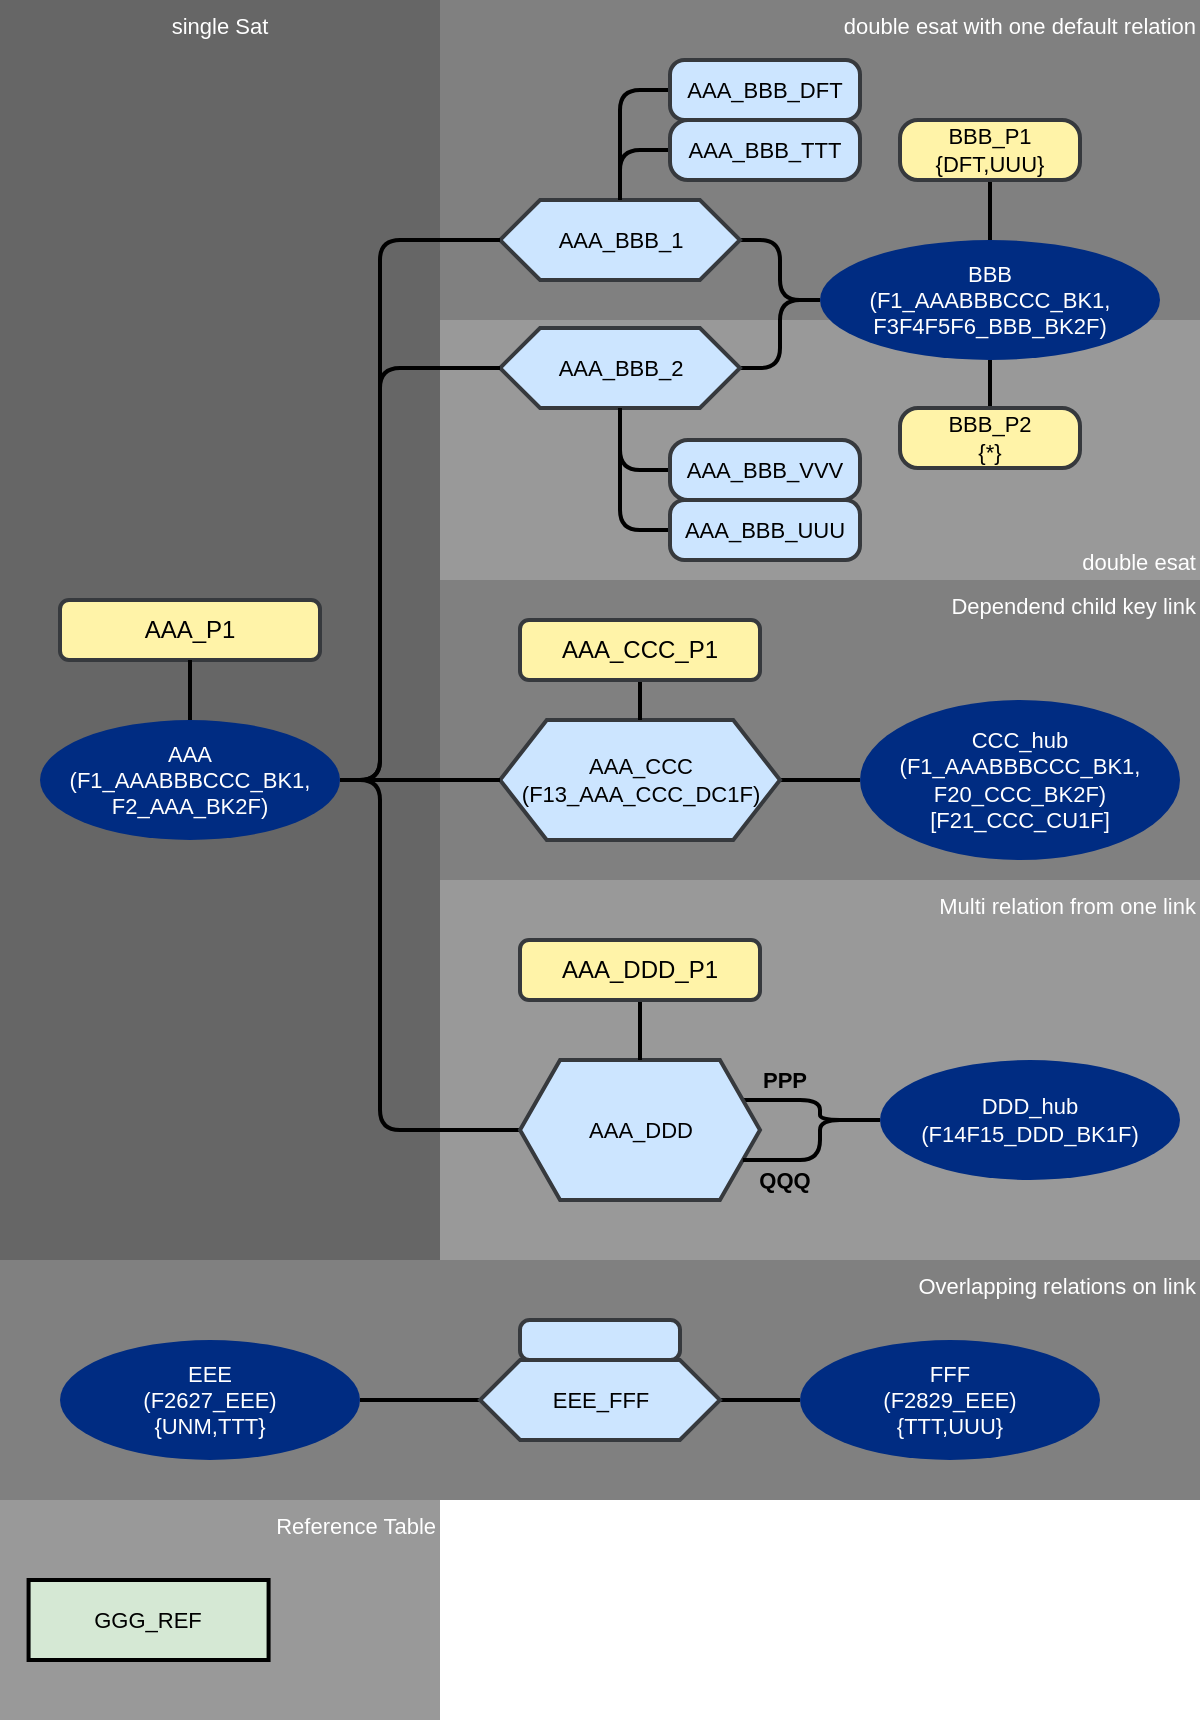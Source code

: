<mxfile version="21.6.1" type="device">
  <diagram name="Seite-1" id="XlhNs0TyI_9xgu4hfG8v">
    <mxGraphModel dx="1356" dy="868" grid="1" gridSize="10" guides="1" tooltips="1" connect="1" arrows="1" fold="1" page="1" pageScale="1" pageWidth="1169" pageHeight="827" math="0" shadow="0">
      <root>
        <mxCell id="0" />
        <mxCell id="4QULH8YT1BLBHV-vifYP-7" value="Areas" parent="0" />
        <mxCell id="4QULH8YT1BLBHV-vifYP-8" value="single Sat" style="rounded=0;whiteSpace=wrap;html=1;fontFamily=Helvetica;fontSize=11;fontColor=#FFFFFF;fillColor=#666666;verticalAlign=top;strokeColor=none;" parent="4QULH8YT1BLBHV-vifYP-7" vertex="1">
          <mxGeometry x="250" y="210" width="220" height="630" as="geometry" />
        </mxCell>
        <mxCell id="4QULH8YT1BLBHV-vifYP-15" value="double esat with one default relation" style="rounded=0;whiteSpace=wrap;html=1;fontFamily=Helvetica;fontSize=11;fontColor=#FFFFFF;fillColor=#808080;verticalAlign=top;align=right;strokeColor=none;" parent="4QULH8YT1BLBHV-vifYP-7" vertex="1">
          <mxGeometry x="470" y="210" width="380" height="160" as="geometry" />
        </mxCell>
        <mxCell id="4QULH8YT1BLBHV-vifYP-26" value="double esat" style="rounded=0;whiteSpace=wrap;html=1;fontFamily=Helvetica;fontSize=11;fontColor=#FFFFFF;fillColor=#999999;verticalAlign=bottom;strokeColor=none;align=right;" parent="4QULH8YT1BLBHV-vifYP-7" vertex="1">
          <mxGeometry x="470" y="370" width="380" height="130" as="geometry" />
        </mxCell>
        <mxCell id="4QULH8YT1BLBHV-vifYP-47" value="Multi relation from one link" style="rounded=0;whiteSpace=wrap;html=1;fontFamily=Helvetica;fontSize=11;fontColor=#FFFFFF;fillColor=#999999;verticalAlign=top;strokeColor=none;align=right;" parent="4QULH8YT1BLBHV-vifYP-7" vertex="1">
          <mxGeometry x="470" y="650" width="380" height="190" as="geometry" />
        </mxCell>
        <mxCell id="4QULH8YT1BLBHV-vifYP-76" value="Dependend child key link" style="rounded=0;whiteSpace=wrap;html=1;fontFamily=Helvetica;fontSize=11;fontColor=#FFFFFF;fillColor=#808080;verticalAlign=top;strokeColor=none;align=right;" parent="4QULH8YT1BLBHV-vifYP-7" vertex="1">
          <mxGeometry x="470" y="500" width="380" height="150" as="geometry" />
        </mxCell>
        <mxCell id="4QULH8YT1BLBHV-vifYP-82" value="Reference Table" style="rounded=0;whiteSpace=wrap;html=1;fontFamily=Helvetica;fontSize=11;fontColor=#FFFFFF;fillColor=#999999;verticalAlign=top;strokeColor=none;align=right;" parent="4QULH8YT1BLBHV-vifYP-7" vertex="1">
          <mxGeometry x="250" y="960" width="220" height="110" as="geometry" />
        </mxCell>
        <mxCell id="4QULH8YT1BLBHV-vifYP-83" value="GGG_REF" style="rounded=0;whiteSpace=wrap;html=1;strokeColor=#000000;strokeWidth=2;fillColor=#d5e8d4;fontFamily=Helvetica;fontSize=11;fontColor=default;" parent="4QULH8YT1BLBHV-vifYP-7" vertex="1">
          <mxGeometry x="264.29" y="1000" width="120" height="40" as="geometry" />
        </mxCell>
        <mxCell id="5us2wappvfQ8N61a4M51-3" value="Overlapping relations on link" style="rounded=0;whiteSpace=wrap;html=1;fontFamily=Helvetica;fontSize=11;fontColor=#FFFFFF;fillColor=#808080;verticalAlign=top;strokeColor=none;align=right;" vertex="1" parent="4QULH8YT1BLBHV-vifYP-7">
          <mxGeometry x="250" y="840" width="600" height="120" as="geometry" />
        </mxCell>
        <mxCell id="1" value="Main Model" parent="0" />
        <mxCell id="4QULH8YT1BLBHV-vifYP-1" value="AAA&lt;br&gt;(F1_AAABBBCCC_BK1,&lt;br&gt;F2_AAA_BK2F)" style="strokeWidth=2;html=1;shape=mxgraph.flowchart.start_1;whiteSpace=wrap;strokeColor=none;fontColor=#ffffff;fillColor=#002C82;fontFamily=Helvetica;fontSize=11;" parent="1" vertex="1">
          <mxGeometry x="270" y="570" width="150" height="60" as="geometry" />
        </mxCell>
        <mxCell id="4QULH8YT1BLBHV-vifYP-2" value="AAA_P1" style="rounded=1;whiteSpace=wrap;html=1;strokeColor=#36393d;fillColor=#FFF3A8;strokeWidth=2;" parent="1" vertex="1">
          <mxGeometry x="280" y="510" width="130" height="30" as="geometry" />
        </mxCell>
        <mxCell id="4QULH8YT1BLBHV-vifYP-4" style="edgeStyle=orthogonalEdgeStyle;rounded=1;orthogonalLoop=1;jettySize=auto;html=1;endArrow=none;endFill=0;jumpStyle=none;strokeWidth=2;" parent="1" source="4QULH8YT1BLBHV-vifYP-2" target="4QULH8YT1BLBHV-vifYP-1" edge="1">
          <mxGeometry relative="1" as="geometry">
            <mxPoint x="70" y="240" as="sourcePoint" />
            <mxPoint x="160" y="380" as="targetPoint" />
          </mxGeometry>
        </mxCell>
        <mxCell id="4QULH8YT1BLBHV-vifYP-16" value="BBB&lt;br&gt;(F1_AAABBBCCC_BK1,&lt;br style=&quot;border-color: var(--border-color);&quot;&gt;F3F4F5F6_BBB_BK2F)" style="strokeWidth=2;html=1;shape=mxgraph.flowchart.start_1;whiteSpace=wrap;strokeColor=none;fontColor=#ffffff;fillColor=#002C82;fontFamily=Helvetica;fontSize=11;" parent="1" vertex="1">
          <mxGeometry x="660" y="330" width="170" height="60" as="geometry" />
        </mxCell>
        <mxCell id="4QULH8YT1BLBHV-vifYP-17" style="edgeStyle=orthogonalEdgeStyle;shape=connector;rounded=1;jumpStyle=none;orthogonalLoop=1;jettySize=auto;html=1;labelBackgroundColor=default;strokeColor=default;strokeWidth=2;fontFamily=Helvetica;fontSize=11;fontColor=default;endArrow=none;endFill=0;" parent="1" source="4QULH8YT1BLBHV-vifYP-18" target="4QULH8YT1BLBHV-vifYP-16" edge="1">
          <mxGeometry relative="1" as="geometry">
            <mxPoint x="660" y="330" as="targetPoint" />
          </mxGeometry>
        </mxCell>
        <mxCell id="4QULH8YT1BLBHV-vifYP-18" value="AAA_BBB_1" style="verticalLabelPosition=middle;verticalAlign=middle;html=1;shape=hexagon;perimeter=hexagonPerimeter2;arcSize=6;size=0.167;fillColor=#cce5ff;strokeColor=#36393d;strokeWidth=2;fontFamily=Helvetica;fontSize=11;fontColor=default;labelPosition=center;align=center;" parent="1" vertex="1">
          <mxGeometry x="500" y="310" width="120" height="40" as="geometry" />
        </mxCell>
        <mxCell id="4QULH8YT1BLBHV-vifYP-19" style="edgeStyle=orthogonalEdgeStyle;shape=connector;rounded=1;jumpStyle=none;orthogonalLoop=1;jettySize=auto;html=1;labelBackgroundColor=default;strokeColor=default;strokeWidth=2;fontFamily=Helvetica;fontSize=11;fontColor=default;endArrow=none;endFill=0;" parent="1" source="4QULH8YT1BLBHV-vifYP-1" target="4QULH8YT1BLBHV-vifYP-18" edge="1">
          <mxGeometry relative="1" as="geometry">
            <mxPoint x="450" y="330" as="sourcePoint" />
            <Array as="points">
              <mxPoint x="440" y="600" />
              <mxPoint x="440" y="330" />
            </Array>
          </mxGeometry>
        </mxCell>
        <mxCell id="4QULH8YT1BLBHV-vifYP-22" style="edgeStyle=orthogonalEdgeStyle;shape=connector;rounded=1;jumpStyle=none;orthogonalLoop=1;jettySize=auto;html=1;labelBackgroundColor=default;strokeColor=default;strokeWidth=2;fontFamily=Helvetica;fontSize=11;fontColor=default;endArrow=none;endFill=0;exitX=0;exitY=0.5;exitDx=0;exitDy=0;" parent="1" source="4QULH8YT1BLBHV-vifYP-21" target="4QULH8YT1BLBHV-vifYP-18" edge="1">
          <mxGeometry relative="1" as="geometry" />
        </mxCell>
        <mxCell id="4QULH8YT1BLBHV-vifYP-21" value="AAA_BBB_DFT" style="rounded=1;whiteSpace=wrap;html=1;strokeColor=#36393d;fillColor=#cce5ff;strokeWidth=2;fontSize=11;arcSize=24;" parent="1" vertex="1">
          <mxGeometry x="585" y="240" width="95" height="30" as="geometry" />
        </mxCell>
        <mxCell id="4QULH8YT1BLBHV-vifYP-25" style="shape=connector;rounded=1;jumpStyle=none;orthogonalLoop=1;jettySize=auto;html=1;labelBackgroundColor=default;strokeColor=default;strokeWidth=2;fontFamily=Helvetica;fontSize=11;fontColor=default;endArrow=none;endFill=0;edgeStyle=orthogonalEdgeStyle;" parent="1" source="4QULH8YT1BLBHV-vifYP-23" target="4QULH8YT1BLBHV-vifYP-18" edge="1">
          <mxGeometry relative="1" as="geometry">
            <Array as="points">
              <mxPoint x="560" y="285" />
            </Array>
          </mxGeometry>
        </mxCell>
        <mxCell id="4QULH8YT1BLBHV-vifYP-23" value="AAA_BBB_TTT" style="rounded=1;whiteSpace=wrap;html=1;strokeColor=#36393d;fillColor=#cce5ff;strokeWidth=2;fontSize=11;arcSize=30;" parent="1" vertex="1">
          <mxGeometry x="585" y="270" width="95" height="30" as="geometry" />
        </mxCell>
        <mxCell id="4QULH8YT1BLBHV-vifYP-28" style="edgeStyle=orthogonalEdgeStyle;shape=connector;rounded=1;jumpStyle=none;orthogonalLoop=1;jettySize=auto;html=1;labelBackgroundColor=default;strokeColor=default;strokeWidth=2;fontFamily=Helvetica;fontSize=11;fontColor=default;endArrow=none;endFill=0;entryX=0;entryY=0.5;entryDx=0;entryDy=0;entryPerimeter=0;" parent="1" source="4QULH8YT1BLBHV-vifYP-29" target="4QULH8YT1BLBHV-vifYP-16" edge="1">
          <mxGeometry relative="1" as="geometry">
            <mxPoint x="660" y="410" as="targetPoint" />
          </mxGeometry>
        </mxCell>
        <mxCell id="4QULH8YT1BLBHV-vifYP-29" value="AAA_BBB_2" style="verticalLabelPosition=middle;verticalAlign=middle;html=1;shape=hexagon;perimeter=hexagonPerimeter2;arcSize=6;size=0.167;fillColor=#cce5ff;strokeColor=#36393d;strokeWidth=2;fontFamily=Helvetica;fontSize=11;fontColor=default;labelPosition=center;align=center;" parent="1" vertex="1">
          <mxGeometry x="500" y="374" width="120" height="40" as="geometry" />
        </mxCell>
        <mxCell id="4QULH8YT1BLBHV-vifYP-30" style="edgeStyle=orthogonalEdgeStyle;shape=connector;rounded=1;jumpStyle=none;orthogonalLoop=1;jettySize=auto;html=1;labelBackgroundColor=default;strokeColor=default;strokeWidth=2;fontFamily=Helvetica;fontSize=11;fontColor=default;endArrow=none;endFill=0;" parent="1" source="4QULH8YT1BLBHV-vifYP-1" target="4QULH8YT1BLBHV-vifYP-29" edge="1">
          <mxGeometry relative="1" as="geometry">
            <mxPoint x="450" y="410" as="sourcePoint" />
            <Array as="points">
              <mxPoint x="440" y="600" />
              <mxPoint x="440" y="394" />
            </Array>
          </mxGeometry>
        </mxCell>
        <mxCell id="4QULH8YT1BLBHV-vifYP-43" value="PPP" style="edgeStyle=orthogonalEdgeStyle;shape=connector;rounded=1;jumpStyle=none;orthogonalLoop=1;jettySize=auto;html=1;entryX=0;entryY=0.5;entryDx=0;entryDy=0;entryPerimeter=0;labelBackgroundColor=none;strokeColor=default;strokeWidth=2;fontFamily=Helvetica;fontSize=11;fontColor=default;endArrow=none;endFill=0;exitX=1;exitY=0.25;exitDx=0;exitDy=0;fontStyle=1" parent="1" source="4QULH8YT1BLBHV-vifYP-40" target="4QULH8YT1BLBHV-vifYP-41" edge="1">
          <mxGeometry x="-0.463" y="10" relative="1" as="geometry">
            <mxPoint as="offset" />
          </mxGeometry>
        </mxCell>
        <mxCell id="4QULH8YT1BLBHV-vifYP-45" style="edgeStyle=elbowEdgeStyle;shape=connector;rounded=1;jumpStyle=none;orthogonalLoop=1;jettySize=auto;html=1;labelBackgroundColor=default;strokeColor=default;strokeWidth=2;fontFamily=Helvetica;fontSize=11;fontColor=default;endArrow=none;endFill=0;entryX=1;entryY=0.5;entryDx=0;entryDy=0;entryPerimeter=0;" parent="1" source="4QULH8YT1BLBHV-vifYP-40" target="4QULH8YT1BLBHV-vifYP-1" edge="1">
          <mxGeometry relative="1" as="geometry">
            <mxPoint x="452.86" y="640" as="targetPoint" />
            <Array as="points">
              <mxPoint x="440" y="640" />
            </Array>
          </mxGeometry>
        </mxCell>
        <mxCell id="4QULH8YT1BLBHV-vifYP-40" value="AAA_DDD" style="verticalLabelPosition=middle;verticalAlign=middle;html=1;shape=hexagon;perimeter=hexagonPerimeter2;arcSize=6;size=0.167;fillColor=#cce5ff;strokeColor=#36393d;strokeWidth=2;fontFamily=Helvetica;fontSize=11;fontColor=default;labelPosition=center;align=center;" parent="1" vertex="1">
          <mxGeometry x="510" y="740" width="120" height="70" as="geometry" />
        </mxCell>
        <mxCell id="4QULH8YT1BLBHV-vifYP-41" value="DDD_hub&lt;br&gt;(F14F15_DDD_BK1F)" style="strokeWidth=2;html=1;shape=mxgraph.flowchart.start_1;whiteSpace=wrap;strokeColor=none;fontColor=#ffffff;fillColor=#002C82;fontFamily=Helvetica;fontSize=11;" parent="1" vertex="1">
          <mxGeometry x="690" y="740" width="150" height="60" as="geometry" />
        </mxCell>
        <mxCell id="4QULH8YT1BLBHV-vifYP-81" style="edgeStyle=orthogonalEdgeStyle;shape=connector;rounded=1;jumpStyle=none;orthogonalLoop=1;jettySize=auto;html=1;labelBackgroundColor=default;strokeColor=default;strokeWidth=2;fontFamily=Helvetica;fontSize=11;fontColor=default;endArrow=none;endFill=0;" parent="1" source="4QULH8YT1BLBHV-vifYP-77" target="4QULH8YT1BLBHV-vifYP-78" edge="1">
          <mxGeometry relative="1" as="geometry" />
        </mxCell>
        <mxCell id="4QULH8YT1BLBHV-vifYP-77" value="CCC_hub&lt;br&gt;(F1_AAABBBCCC_BK1,&lt;br&gt;F20_CCC_BK2F)&lt;br&gt;[F21_CCC_CU1F]" style="strokeWidth=2;html=1;shape=mxgraph.flowchart.start_1;whiteSpace=wrap;strokeColor=none;fontColor=#ffffff;fillColor=#002C82;fontFamily=Helvetica;fontSize=11;" parent="1" vertex="1">
          <mxGeometry x="680" y="560" width="160" height="80" as="geometry" />
        </mxCell>
        <mxCell id="4QULH8YT1BLBHV-vifYP-78" value="AAA_CCC&lt;br&gt;(F13_AAA_CCC_DC1F)" style="verticalLabelPosition=middle;verticalAlign=middle;html=1;shape=hexagon;perimeter=hexagonPerimeter2;arcSize=6;size=0.167;fillColor=#cce5ff;strokeColor=#36393d;strokeWidth=2;fontFamily=Helvetica;fontSize=11;fontColor=default;labelPosition=center;align=center;" parent="1" vertex="1">
          <mxGeometry x="500" y="570" width="140" height="60" as="geometry" />
        </mxCell>
        <mxCell id="4QULH8YT1BLBHV-vifYP-79" style="edgeStyle=elbowEdgeStyle;shape=connector;rounded=1;jumpStyle=none;orthogonalLoop=1;jettySize=auto;html=1;entryX=0;entryY=0.5;entryDx=0;entryDy=0;labelBackgroundColor=default;strokeColor=default;strokeWidth=2;fontFamily=Helvetica;fontSize=11;fontColor=default;endArrow=none;endFill=0;" parent="1" target="4QULH8YT1BLBHV-vifYP-78" edge="1">
          <mxGeometry relative="1" as="geometry">
            <mxPoint x="420" y="600" as="sourcePoint" />
            <mxPoint x="523" y="800" as="targetPoint" />
            <Array as="points">
              <mxPoint x="440" y="570" />
            </Array>
          </mxGeometry>
        </mxCell>
        <mxCell id="n3daLleqbwvh_uXPeiJ--3" style="edgeStyle=orthogonalEdgeStyle;shape=connector;rounded=1;jumpStyle=none;orthogonalLoop=1;jettySize=auto;html=1;labelBackgroundColor=default;strokeColor=default;strokeWidth=2;fontFamily=Helvetica;fontSize=11;fontColor=default;endArrow=none;endFill=0;exitX=0;exitY=0.5;exitDx=0;exitDy=0;" parent="1" source="n3daLleqbwvh_uXPeiJ--1" target="4QULH8YT1BLBHV-vifYP-29" edge="1">
          <mxGeometry relative="1" as="geometry">
            <Array as="points" />
          </mxGeometry>
        </mxCell>
        <mxCell id="n3daLleqbwvh_uXPeiJ--1" value="AAA_BBB_UUU" style="rounded=1;whiteSpace=wrap;html=1;strokeColor=#36393d;fillColor=#cce5ff;strokeWidth=2;fontSize=11;arcSize=24;" parent="1" vertex="1">
          <mxGeometry x="585" y="460" width="95" height="30" as="geometry" />
        </mxCell>
        <mxCell id="n3daLleqbwvh_uXPeiJ--4" style="edgeStyle=orthogonalEdgeStyle;shape=connector;rounded=1;jumpStyle=none;orthogonalLoop=1;jettySize=auto;html=1;labelBackgroundColor=default;strokeColor=default;strokeWidth=2;fontFamily=Helvetica;fontSize=11;fontColor=default;endArrow=none;endFill=0;exitX=0;exitY=0.5;exitDx=0;exitDy=0;" parent="1" source="n3daLleqbwvh_uXPeiJ--2" target="4QULH8YT1BLBHV-vifYP-29" edge="1">
          <mxGeometry relative="1" as="geometry">
            <mxPoint x="580" y="445" as="sourcePoint" />
            <Array as="points" />
          </mxGeometry>
        </mxCell>
        <mxCell id="n3daLleqbwvh_uXPeiJ--5" style="edgeStyle=orthogonalEdgeStyle;shape=connector;rounded=1;jumpStyle=none;orthogonalLoop=1;jettySize=auto;html=1;entryX=0;entryY=0.5;entryDx=0;entryDy=0;entryPerimeter=0;labelBackgroundColor=default;strokeColor=default;strokeWidth=2;fontFamily=Helvetica;fontSize=11;fontColor=default;endArrow=none;endFill=0;exitX=1;exitY=0.75;exitDx=0;exitDy=0;" parent="1" source="4QULH8YT1BLBHV-vifYP-40" target="4QULH8YT1BLBHV-vifYP-41" edge="1">
          <mxGeometry relative="1" as="geometry">
            <mxPoint x="634" y="740" as="sourcePoint" />
            <mxPoint x="720" y="750" as="targetPoint" />
          </mxGeometry>
        </mxCell>
        <mxCell id="n3daLleqbwvh_uXPeiJ--6" value="QQQ" style="edgeLabel;html=1;align=center;verticalAlign=middle;resizable=0;points=[];fontSize=11;fontFamily=Helvetica;fontColor=default;labelBackgroundColor=none;fontStyle=1" parent="n3daLleqbwvh_uXPeiJ--5" vertex="1" connectable="0">
          <mxGeometry x="-0.334" relative="1" as="geometry">
            <mxPoint x="-9" y="10" as="offset" />
          </mxGeometry>
        </mxCell>
        <mxCell id="n3daLleqbwvh_uXPeiJ--8" style="edgeStyle=none;shape=connector;rounded=1;jumpStyle=none;orthogonalLoop=1;jettySize=auto;html=1;labelBackgroundColor=default;strokeColor=default;strokeWidth=2;fontFamily=Helvetica;fontSize=11;fontColor=default;endArrow=none;endFill=0;" parent="1" source="n3daLleqbwvh_uXPeiJ--7" target="4QULH8YT1BLBHV-vifYP-78" edge="1">
          <mxGeometry relative="1" as="geometry" />
        </mxCell>
        <mxCell id="n3daLleqbwvh_uXPeiJ--7" value="AAA_CCC_P1" style="rounded=1;whiteSpace=wrap;html=1;strokeColor=#36393d;fillColor=#FFF3A8;strokeWidth=2;" parent="1" vertex="1">
          <mxGeometry x="510" y="520" width="120" height="30" as="geometry" />
        </mxCell>
        <mxCell id="n3daLleqbwvh_uXPeiJ--10" style="edgeStyle=none;shape=connector;rounded=1;jumpStyle=none;orthogonalLoop=1;jettySize=auto;html=1;labelBackgroundColor=default;strokeColor=default;strokeWidth=2;fontFamily=Helvetica;fontSize=11;fontColor=default;endArrow=none;endFill=0;" parent="1" source="n3daLleqbwvh_uXPeiJ--9" target="4QULH8YT1BLBHV-vifYP-40" edge="1">
          <mxGeometry relative="1" as="geometry" />
        </mxCell>
        <mxCell id="n3daLleqbwvh_uXPeiJ--9" value="AAA_DDD_P1" style="rounded=1;whiteSpace=wrap;html=1;strokeColor=#36393d;fillColor=#FFF3A8;strokeWidth=2;" parent="1" vertex="1">
          <mxGeometry x="510" y="680" width="120" height="30" as="geometry" />
        </mxCell>
        <mxCell id="n3daLleqbwvh_uXPeiJ--2" value="AAA_BBB_VVV" style="rounded=1;whiteSpace=wrap;html=1;strokeColor=#36393d;fillColor=#cce5ff;strokeWidth=2;fontSize=11;arcSize=30;" parent="1" vertex="1">
          <mxGeometry x="585" y="430" width="95" height="30" as="geometry" />
        </mxCell>
        <mxCell id="zSbgkhFZUvIbDj1bJJ0y-4" style="edgeStyle=orthogonalEdgeStyle;shape=connector;rounded=1;jumpStyle=none;orthogonalLoop=1;jettySize=auto;html=1;labelBackgroundColor=default;strokeColor=default;strokeWidth=2;fontFamily=Helvetica;fontSize=11;fontColor=default;endArrow=none;endFill=0;" parent="1" source="zSbgkhFZUvIbDj1bJJ0y-3" target="4QULH8YT1BLBHV-vifYP-16" edge="1">
          <mxGeometry relative="1" as="geometry" />
        </mxCell>
        <mxCell id="zSbgkhFZUvIbDj1bJJ0y-3" value="BBB_P1&lt;br style=&quot;font-size: 11px;&quot;&gt;{DFT,UUU}" style="rounded=1;whiteSpace=wrap;html=1;strokeColor=#36393d;fillColor=#FFF3A8;strokeWidth=2;fontSize=11;arcSize=30;" parent="1" vertex="1">
          <mxGeometry x="700" y="270" width="90" height="30" as="geometry" />
        </mxCell>
        <mxCell id="5us2wappvfQ8N61a4M51-2" style="edgeStyle=orthogonalEdgeStyle;shape=connector;rounded=1;jumpStyle=none;orthogonalLoop=1;jettySize=auto;html=1;labelBackgroundColor=default;strokeColor=default;strokeWidth=2;fontFamily=Helvetica;fontSize=11;fontColor=default;endArrow=none;endFill=0;" edge="1" parent="1" source="5us2wappvfQ8N61a4M51-1" target="4QULH8YT1BLBHV-vifYP-16">
          <mxGeometry relative="1" as="geometry" />
        </mxCell>
        <mxCell id="5us2wappvfQ8N61a4M51-1" value="BBB_P2&lt;br style=&quot;font-size: 11px;&quot;&gt;{*}" style="rounded=1;whiteSpace=wrap;html=1;strokeColor=#36393d;fillColor=#FFF3A8;strokeWidth=2;fontSize=11;arcSize=30;" vertex="1" parent="1">
          <mxGeometry x="700" y="414" width="90" height="30" as="geometry" />
        </mxCell>
        <mxCell id="5us2wappvfQ8N61a4M51-8" style="edgeStyle=orthogonalEdgeStyle;shape=connector;rounded=1;jumpStyle=none;orthogonalLoop=1;jettySize=auto;html=1;labelBackgroundColor=default;strokeColor=default;strokeWidth=2;fontFamily=Helvetica;fontSize=11;fontColor=default;endArrow=none;endFill=0;" edge="1" parent="1" source="5us2wappvfQ8N61a4M51-4" target="5us2wappvfQ8N61a4M51-6">
          <mxGeometry relative="1" as="geometry" />
        </mxCell>
        <mxCell id="5us2wappvfQ8N61a4M51-4" value="EEE&lt;br&gt;(F2627_EEE)&lt;br&gt;{UNM,TTT}" style="strokeWidth=2;html=1;shape=mxgraph.flowchart.start_1;whiteSpace=wrap;strokeColor=none;fontColor=#ffffff;fillColor=#002C82;fontFamily=Helvetica;fontSize=11;" vertex="1" parent="1">
          <mxGeometry x="280" y="880" width="150" height="60" as="geometry" />
        </mxCell>
        <mxCell id="5us2wappvfQ8N61a4M51-5" value="FFF&lt;br&gt;(F2829_EEE)&lt;br&gt;{TTT,UUU}" style="strokeWidth=2;html=1;shape=mxgraph.flowchart.start_1;whiteSpace=wrap;strokeColor=none;fontColor=#ffffff;fillColor=#002C82;fontFamily=Helvetica;fontSize=11;" vertex="1" parent="1">
          <mxGeometry x="650" y="880" width="150" height="60" as="geometry" />
        </mxCell>
        <mxCell id="5us2wappvfQ8N61a4M51-9" style="edgeStyle=orthogonalEdgeStyle;shape=connector;rounded=1;jumpStyle=none;orthogonalLoop=1;jettySize=auto;html=1;labelBackgroundColor=default;strokeColor=default;strokeWidth=2;fontFamily=Helvetica;fontSize=11;fontColor=default;endArrow=none;endFill=0;" edge="1" parent="1" source="5us2wappvfQ8N61a4M51-6" target="5us2wappvfQ8N61a4M51-5">
          <mxGeometry relative="1" as="geometry" />
        </mxCell>
        <mxCell id="5us2wappvfQ8N61a4M51-6" value="EEE_FFF" style="verticalLabelPosition=middle;verticalAlign=middle;html=1;shape=hexagon;perimeter=hexagonPerimeter2;arcSize=6;size=0.167;fillColor=#cce5ff;strokeColor=#36393d;strokeWidth=2;fontFamily=Helvetica;fontSize=11;fontColor=default;labelPosition=center;align=center;" vertex="1" parent="1">
          <mxGeometry x="490" y="890" width="120" height="40" as="geometry" />
        </mxCell>
        <mxCell id="5us2wappvfQ8N61a4M51-7" value="" style="rounded=1;whiteSpace=wrap;html=1;strokeColor=#36393d;fillColor=#cce5ff;strokeWidth=2;fontSize=11;arcSize=24;" vertex="1" parent="1">
          <mxGeometry x="510" y="870" width="80" height="20" as="geometry" />
        </mxCell>
      </root>
    </mxGraphModel>
  </diagram>
</mxfile>
